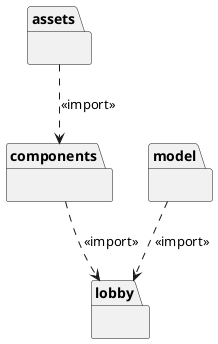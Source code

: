 @startuml
package lobby {}
package components {}
package model {}
package assets {}

model ..> lobby : <<import>>
assets ..> components : <<import>>
components ..> lobby : <<import>>
@enduml